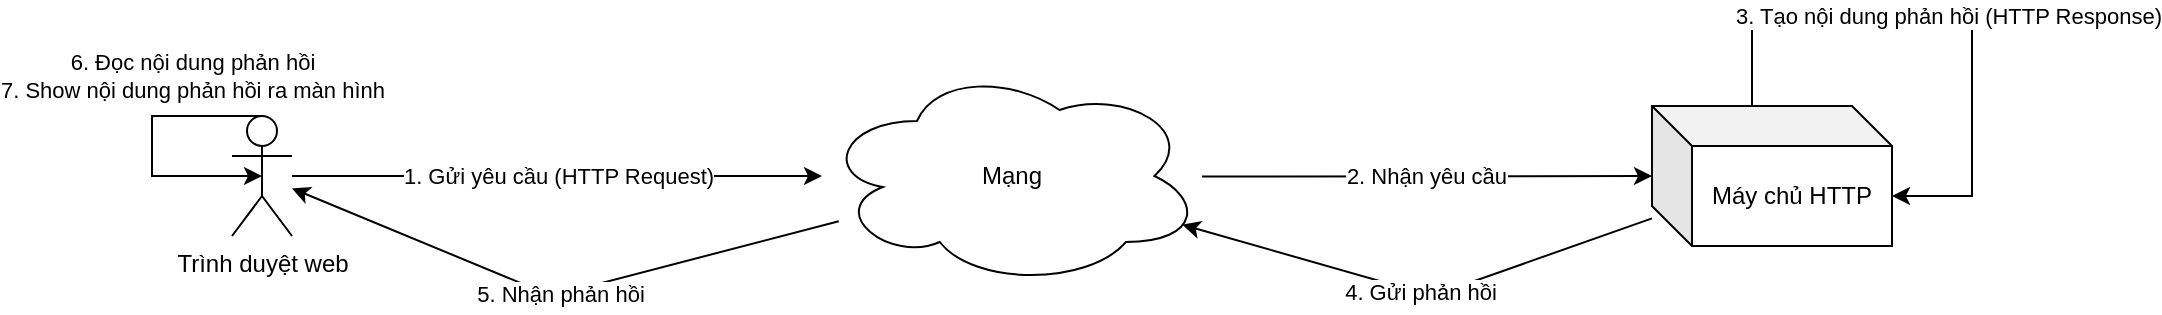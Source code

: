 <mxfile version="24.0.4" type="device" pages="4">
  <diagram id="BE0j2r4Lm2kILvL6eKiS" name="HTTP">
    <mxGraphModel dx="1235" dy="740" grid="1" gridSize="10" guides="1" tooltips="1" connect="1" arrows="1" fold="1" page="1" pageScale="1" pageWidth="850" pageHeight="1100" math="0" shadow="0">
      <root>
        <mxCell id="0" />
        <mxCell id="1" parent="0" />
        <mxCell id="H0hOAZvOnUiBrbu-XXL3-1" value="Trình duyệt web" style="shape=umlActor;verticalLabelPosition=bottom;verticalAlign=top;html=1;outlineConnect=0;" vertex="1" parent="1">
          <mxGeometry x="130" y="210" width="30" height="60" as="geometry" />
        </mxCell>
        <mxCell id="H0hOAZvOnUiBrbu-XXL3-2" value="Mạng" style="ellipse;shape=cloud;whiteSpace=wrap;html=1;" vertex="1" parent="1">
          <mxGeometry x="425" y="185" width="190" height="110" as="geometry" />
        </mxCell>
        <mxCell id="H0hOAZvOnUiBrbu-XXL3-3" value="Máy chủ HTTP" style="shape=cube;whiteSpace=wrap;html=1;boundedLbl=1;backgroundOutline=1;darkOpacity=0.05;darkOpacity2=0.1;" vertex="1" parent="1">
          <mxGeometry x="840" y="205" width="120" height="70" as="geometry" />
        </mxCell>
        <mxCell id="H0hOAZvOnUiBrbu-XXL3-4" value="1. Gửi yêu cầu (HTTP Request)" style="endArrow=classic;html=1;rounded=0;" edge="1" parent="1" source="H0hOAZvOnUiBrbu-XXL3-1" target="H0hOAZvOnUiBrbu-XXL3-2">
          <mxGeometry width="50" height="50" relative="1" as="geometry">
            <mxPoint x="400" y="200" as="sourcePoint" />
            <mxPoint x="450" y="150" as="targetPoint" />
          </mxGeometry>
        </mxCell>
        <mxCell id="H0hOAZvOnUiBrbu-XXL3-5" value="2. Nhận yêu cầu" style="endArrow=classic;html=1;rounded=0;" edge="1" parent="1" source="H0hOAZvOnUiBrbu-XXL3-2" target="H0hOAZvOnUiBrbu-XXL3-3">
          <mxGeometry width="50" height="50" relative="1" as="geometry">
            <mxPoint x="540" y="190" as="sourcePoint" />
            <mxPoint x="590" y="140" as="targetPoint" />
          </mxGeometry>
        </mxCell>
        <mxCell id="H0hOAZvOnUiBrbu-XXL3-6" value="3. Tạo nội dung phản hồi (HTTP Response)" style="endArrow=classic;html=1;rounded=0;entryX=0;entryY=0;entryDx=120;entryDy=45;entryPerimeter=0;exitX=0;exitY=0;exitDx=50;exitDy=0;exitPerimeter=0;" edge="1" parent="1" source="H0hOAZvOnUiBrbu-XXL3-3" target="H0hOAZvOnUiBrbu-XXL3-3">
          <mxGeometry width="50" height="50" relative="1" as="geometry">
            <mxPoint x="860" y="120" as="sourcePoint" />
            <mxPoint x="910" y="70" as="targetPoint" />
            <Array as="points">
              <mxPoint x="890" y="160" />
              <mxPoint x="1000" y="160" />
              <mxPoint x="1000" y="250" />
            </Array>
          </mxGeometry>
        </mxCell>
        <mxCell id="H0hOAZvOnUiBrbu-XXL3-7" value="4. Gửi phản hồi" style="endArrow=classic;html=1;rounded=0;" edge="1" parent="1" source="H0hOAZvOnUiBrbu-XXL3-3" target="H0hOAZvOnUiBrbu-XXL3-2">
          <mxGeometry width="50" height="50" relative="1" as="geometry">
            <mxPoint x="680" y="220" as="sourcePoint" />
            <mxPoint x="730" y="170" as="targetPoint" />
            <Array as="points">
              <mxPoint x="730" y="300" />
            </Array>
          </mxGeometry>
        </mxCell>
        <mxCell id="H0hOAZvOnUiBrbu-XXL3-8" value="5. Nhận phản hồi" style="endArrow=classic;html=1;rounded=0;" edge="1" parent="1" source="H0hOAZvOnUiBrbu-XXL3-2" target="H0hOAZvOnUiBrbu-XXL3-1">
          <mxGeometry width="50" height="50" relative="1" as="geometry">
            <mxPoint x="400" y="250" as="sourcePoint" />
            <mxPoint x="450" y="200" as="targetPoint" />
            <Array as="points">
              <mxPoint x="290" y="300" />
            </Array>
          </mxGeometry>
        </mxCell>
        <mxCell id="H0hOAZvOnUiBrbu-XXL3-9" value="6. Đọc nội dung phản hồi&lt;div&gt;7. Show nội dung phản hồi ra màn hình&lt;/div&gt;" style="endArrow=classic;html=1;rounded=0;exitX=0.5;exitY=0;exitDx=0;exitDy=0;exitPerimeter=0;entryX=0.5;entryY=0.5;entryDx=0;entryDy=0;entryPerimeter=0;" edge="1" parent="1" source="H0hOAZvOnUiBrbu-XXL3-1" target="H0hOAZvOnUiBrbu-XXL3-1">
          <mxGeometry x="-0.5" y="-20" width="50" height="50" relative="1" as="geometry">
            <mxPoint x="330" y="250" as="sourcePoint" />
            <mxPoint x="380" y="200" as="targetPoint" />
            <Array as="points">
              <mxPoint x="90" y="210" />
              <mxPoint x="90" y="240" />
            </Array>
            <mxPoint as="offset" />
          </mxGeometry>
        </mxCell>
      </root>
    </mxGraphModel>
  </diagram>
  <diagram id="4jxu6Z6Tkr9iP1p9Wkg9" name="JavaEE">
    <mxGraphModel dx="875" dy="524" grid="1" gridSize="10" guides="1" tooltips="1" connect="1" arrows="1" fold="1" page="1" pageScale="1" pageWidth="850" pageHeight="1100" math="0" shadow="0">
      <root>
        <mxCell id="0" />
        <mxCell id="1" parent="0" />
        <mxCell id="LNMYyl7ZYqf6SEyCVHIO-1" value="JavaEE" style="rounded=0;whiteSpace=wrap;html=1;" vertex="1" parent="1">
          <mxGeometry x="365" y="160" width="120" height="60" as="geometry" />
        </mxCell>
        <mxCell id="LNMYyl7ZYqf6SEyCVHIO-2" value="JavaEE Container" style="rounded=0;whiteSpace=wrap;html=1;" vertex="1" parent="1">
          <mxGeometry x="210" y="340" width="120" height="60" as="geometry" />
        </mxCell>
        <mxCell id="LNMYyl7ZYqf6SEyCVHIO-3" value="" style="endArrow=classic;html=1;rounded=0;" edge="1" parent="1" source="LNMYyl7ZYqf6SEyCVHIO-1" target="LNMYyl7ZYqf6SEyCVHIO-2">
          <mxGeometry width="50" height="50" relative="1" as="geometry">
            <mxPoint x="390" y="350" as="sourcePoint" />
            <mxPoint x="440" y="300" as="targetPoint" />
          </mxGeometry>
        </mxCell>
        <mxCell id="LNMYyl7ZYqf6SEyCVHIO-4" value="JavaEE Application" style="rounded=0;whiteSpace=wrap;html=1;" vertex="1" parent="1">
          <mxGeometry x="500" y="340" width="120" height="60" as="geometry" />
        </mxCell>
        <mxCell id="LNMYyl7ZYqf6SEyCVHIO-5" value="" style="endArrow=classic;html=1;rounded=0;" edge="1" parent="1" source="LNMYyl7ZYqf6SEyCVHIO-1" target="LNMYyl7ZYqf6SEyCVHIO-4">
          <mxGeometry width="50" height="50" relative="1" as="geometry">
            <mxPoint x="390" y="350" as="sourcePoint" />
            <mxPoint x="440" y="300" as="targetPoint" />
          </mxGeometry>
        </mxCell>
        <mxCell id="LNMYyl7ZYqf6SEyCVHIO-6" value="Thực thi" style="endArrow=classic;html=1;rounded=0;" edge="1" parent="1" source="LNMYyl7ZYqf6SEyCVHIO-2" target="LNMYyl7ZYqf6SEyCVHIO-4">
          <mxGeometry width="50" height="50" relative="1" as="geometry">
            <mxPoint x="410" y="280" as="sourcePoint" />
            <mxPoint x="460" y="230" as="targetPoint" />
          </mxGeometry>
        </mxCell>
      </root>
    </mxGraphModel>
  </diagram>
  <diagram name="Apache Tomcat" id="xl3Wci44Y08lG5HK9XTW">
    <mxGraphModel dx="1050" dy="629" grid="1" gridSize="10" guides="1" tooltips="1" connect="1" arrows="1" fold="1" page="1" pageScale="1" pageWidth="850" pageHeight="1100" math="0" shadow="0">
      <root>
        <mxCell id="ptEQHaKpG_7TePYFlzf0-0" />
        <mxCell id="ptEQHaKpG_7TePYFlzf0-1" parent="ptEQHaKpG_7TePYFlzf0-0" />
        <mxCell id="ptEQHaKpG_7TePYFlzf0-2" value="JavaEE" style="rounded=0;whiteSpace=wrap;html=1;" vertex="1" parent="ptEQHaKpG_7TePYFlzf0-1">
          <mxGeometry x="365" y="160" width="120" height="60" as="geometry" />
        </mxCell>
        <mxCell id="ptEQHaKpG_7TePYFlzf0-3" value="JavaEE Container" style="rounded=0;whiteSpace=wrap;html=1;" vertex="1" parent="ptEQHaKpG_7TePYFlzf0-1">
          <mxGeometry x="210" y="340" width="120" height="60" as="geometry" />
        </mxCell>
        <mxCell id="ptEQHaKpG_7TePYFlzf0-4" value="" style="endArrow=classic;html=1;rounded=0;" edge="1" parent="ptEQHaKpG_7TePYFlzf0-1" source="ptEQHaKpG_7TePYFlzf0-2" target="ptEQHaKpG_7TePYFlzf0-3">
          <mxGeometry width="50" height="50" relative="1" as="geometry">
            <mxPoint x="390" y="350" as="sourcePoint" />
            <mxPoint x="440" y="300" as="targetPoint" />
          </mxGeometry>
        </mxCell>
        <mxCell id="ptEQHaKpG_7TePYFlzf0-5" value="JavaEE Application" style="rounded=0;whiteSpace=wrap;html=1;" vertex="1" parent="ptEQHaKpG_7TePYFlzf0-1">
          <mxGeometry x="500" y="340" width="120" height="60" as="geometry" />
        </mxCell>
        <mxCell id="ptEQHaKpG_7TePYFlzf0-6" value="" style="endArrow=classic;html=1;rounded=0;" edge="1" parent="ptEQHaKpG_7TePYFlzf0-1" source="ptEQHaKpG_7TePYFlzf0-2" target="ptEQHaKpG_7TePYFlzf0-5">
          <mxGeometry width="50" height="50" relative="1" as="geometry">
            <mxPoint x="390" y="350" as="sourcePoint" />
            <mxPoint x="440" y="300" as="targetPoint" />
          </mxGeometry>
        </mxCell>
        <mxCell id="ZUTtYpEBGeUqTKrPbgvc-0" value="Apache" style="rounded=0;whiteSpace=wrap;html=1;" vertex="1" parent="ptEQHaKpG_7TePYFlzf0-1">
          <mxGeometry x="365" y="640" width="120" height="60" as="geometry" />
        </mxCell>
        <mxCell id="ZUTtYpEBGeUqTKrPbgvc-1" value="Tomcat Container" style="rounded=0;whiteSpace=wrap;html=1;" vertex="1" parent="ptEQHaKpG_7TePYFlzf0-1">
          <mxGeometry x="210" y="500" width="120" height="60" as="geometry" />
        </mxCell>
        <mxCell id="ZUTtYpEBGeUqTKrPbgvc-2" value="Apache HTTP Server" style="rounded=0;whiteSpace=wrap;html=1;" vertex="1" parent="ptEQHaKpG_7TePYFlzf0-1">
          <mxGeometry x="500" y="500" width="120" height="60" as="geometry" />
        </mxCell>
        <mxCell id="ZUTtYpEBGeUqTKrPbgvc-3" value="" style="endArrow=classic;html=1;rounded=0;" edge="1" parent="ptEQHaKpG_7TePYFlzf0-1" source="ZUTtYpEBGeUqTKrPbgvc-0" target="ZUTtYpEBGeUqTKrPbgvc-1">
          <mxGeometry width="50" height="50" relative="1" as="geometry">
            <mxPoint x="390" y="460" as="sourcePoint" />
            <mxPoint x="440" y="410" as="targetPoint" />
          </mxGeometry>
        </mxCell>
        <mxCell id="ZUTtYpEBGeUqTKrPbgvc-4" value="" style="endArrow=classic;html=1;rounded=0;" edge="1" parent="ptEQHaKpG_7TePYFlzf0-1" source="ZUTtYpEBGeUqTKrPbgvc-0" target="ZUTtYpEBGeUqTKrPbgvc-2">
          <mxGeometry width="50" height="50" relative="1" as="geometry">
            <mxPoint x="390" y="460" as="sourcePoint" />
            <mxPoint x="440" y="410" as="targetPoint" />
          </mxGeometry>
        </mxCell>
        <mxCell id="ZUTtYpEBGeUqTKrPbgvc-5" value="Triển khai" style="endArrow=classic;html=1;rounded=0;" edge="1" parent="ptEQHaKpG_7TePYFlzf0-1" source="ZUTtYpEBGeUqTKrPbgvc-1" target="ptEQHaKpG_7TePYFlzf0-3">
          <mxGeometry width="50" height="50" relative="1" as="geometry">
            <mxPoint x="390" y="560" as="sourcePoint" />
            <mxPoint x="440" y="510" as="targetPoint" />
          </mxGeometry>
        </mxCell>
        <mxCell id="ZUTtYpEBGeUqTKrPbgvc-6" value="Thực thi" style="endArrow=classic;html=1;rounded=0;" edge="1" parent="ptEQHaKpG_7TePYFlzf0-1" source="ZUTtYpEBGeUqTKrPbgvc-1" target="ptEQHaKpG_7TePYFlzf0-5">
          <mxGeometry width="50" height="50" relative="1" as="geometry">
            <mxPoint x="410" y="280" as="sourcePoint" />
            <mxPoint x="460" y="230" as="targetPoint" />
          </mxGeometry>
        </mxCell>
        <mxCell id="ZUTtYpEBGeUqTKrPbgvc-7" value="Thực thi" style="endArrow=classic;html=1;rounded=0;" edge="1" parent="ptEQHaKpG_7TePYFlzf0-1" source="ptEQHaKpG_7TePYFlzf0-3" target="ptEQHaKpG_7TePYFlzf0-5">
          <mxGeometry width="50" height="50" relative="1" as="geometry">
            <mxPoint x="410" y="280" as="sourcePoint" />
            <mxPoint x="460" y="230" as="targetPoint" />
          </mxGeometry>
        </mxCell>
      </root>
    </mxGraphModel>
  </diagram>
  <diagram name="Servlet" id="9DTkj44-Q8ck7W-l078X">
    <mxGraphModel dx="1500" dy="899" grid="1" gridSize="10" guides="1" tooltips="1" connect="1" arrows="1" fold="1" page="1" pageScale="1" pageWidth="850" pageHeight="1100" math="0" shadow="0">
      <root>
        <mxCell id="BRgnJ0PHQMTPJbR9eP97-0" />
        <mxCell id="BRgnJ0PHQMTPJbR9eP97-1" parent="BRgnJ0PHQMTPJbR9eP97-0" />
        <mxCell id="uJZphUykILN5ftCnCod7-1" value="Trình duyệt web" style="shape=umlActor;verticalLabelPosition=bottom;verticalAlign=top;html=1;outlineConnect=0;" vertex="1" parent="BRgnJ0PHQMTPJbR9eP97-1">
          <mxGeometry x="50" y="260" width="30" height="60" as="geometry" />
        </mxCell>
        <mxCell id="uJZphUykILN5ftCnCod7-2" value="Mạng" style="ellipse;shape=cloud;whiteSpace=wrap;html=1;" vertex="1" parent="BRgnJ0PHQMTPJbR9eP97-1">
          <mxGeometry x="310" y="247.5" width="165" height="85" as="geometry" />
        </mxCell>
        <mxCell id="uJZphUykILN5ftCnCod7-3" value="1. Gửi yêu cầu" style="endArrow=classic;html=1;rounded=0;" edge="1" parent="BRgnJ0PHQMTPJbR9eP97-1" source="uJZphUykILN5ftCnCod7-1" target="uJZphUykILN5ftCnCod7-2">
          <mxGeometry width="50" height="50" relative="1" as="geometry">
            <mxPoint x="300" y="260" as="sourcePoint" />
            <mxPoint x="350" y="210" as="targetPoint" />
          </mxGeometry>
        </mxCell>
        <mxCell id="uJZphUykILN5ftCnCod7-4" value="Apache HTTP Server" style="shape=cube;whiteSpace=wrap;html=1;boundedLbl=1;backgroundOutline=1;darkOpacity=0.05;darkOpacity2=0.1;" vertex="1" parent="BRgnJ0PHQMTPJbR9eP97-1">
          <mxGeometry x="640" y="247.5" width="120" height="80" as="geometry" />
        </mxCell>
        <mxCell id="uJZphUykILN5ftCnCod7-5" value="2. Nhận yêu cầu" style="endArrow=classic;html=1;rounded=0;" edge="1" parent="BRgnJ0PHQMTPJbR9eP97-1" source="uJZphUykILN5ftCnCod7-2" target="uJZphUykILN5ftCnCod7-4">
          <mxGeometry width="50" height="50" relative="1" as="geometry">
            <mxPoint x="510" y="260" as="sourcePoint" />
            <mxPoint x="560" y="210" as="targetPoint" />
          </mxGeometry>
        </mxCell>
        <mxCell id="uJZphUykILN5ftCnCod7-6" value="JavaEE Application (Ứng dụng của chúng ta)" style="swimlane;whiteSpace=wrap;html=1;startSize=20;" vertex="1" parent="BRgnJ0PHQMTPJbR9eP97-1">
          <mxGeometry y="540" width="420" height="350" as="geometry" />
        </mxCell>
        <mxCell id="uJZphUykILN5ftCnCod7-10" value="Servlet" style="rounded=0;whiteSpace=wrap;html=1;" vertex="1" parent="uJZphUykILN5ftCnCod7-6">
          <mxGeometry x="150" y="145" width="120" height="60" as="geometry" />
        </mxCell>
        <mxCell id="uJZphUykILN5ftCnCod7-12" value="5. Xử lý Back-end&lt;div&gt;6. Tạo nội dung phản hồi&lt;/div&gt;" style="endArrow=classic;html=1;rounded=0;exitX=0.5;exitY=0;exitDx=0;exitDy=0;entryX=0;entryY=0.5;entryDx=0;entryDy=0;" edge="1" parent="uJZphUykILN5ftCnCod7-6" source="uJZphUykILN5ftCnCod7-10" target="uJZphUykILN5ftCnCod7-10">
          <mxGeometry width="50" height="50" relative="1" as="geometry">
            <mxPoint x="290" y="60" as="sourcePoint" />
            <mxPoint x="340" y="10" as="targetPoint" />
            <Array as="points">
              <mxPoint x="210" y="100" />
              <mxPoint x="110" y="100" />
              <mxPoint x="110" y="175" />
            </Array>
          </mxGeometry>
        </mxCell>
        <mxCell id="uJZphUykILN5ftCnCod7-8" value="Tomcat Container" style="shape=cube;whiteSpace=wrap;html=1;boundedLbl=1;backgroundOutline=1;darkOpacity=0.05;darkOpacity2=0.1;" vertex="1" parent="BRgnJ0PHQMTPJbR9eP97-1">
          <mxGeometry x="640" y="675" width="120" height="80" as="geometry" />
        </mxCell>
        <mxCell id="uJZphUykILN5ftCnCod7-9" value="3. Chuyển tiếp yêu cầu đến" style="endArrow=classic;html=1;rounded=0;" edge="1" parent="BRgnJ0PHQMTPJbR9eP97-1" source="uJZphUykILN5ftCnCod7-4" target="uJZphUykILN5ftCnCod7-8">
          <mxGeometry width="50" height="50" relative="1" as="geometry">
            <mxPoint x="530" y="540" as="sourcePoint" />
            <mxPoint x="580" y="490" as="targetPoint" />
          </mxGeometry>
        </mxCell>
        <mxCell id="uJZphUykILN5ftCnCod7-11" value="4. Gọi doGet() hoặc doPost()" style="endArrow=classic;html=1;rounded=0;" edge="1" parent="BRgnJ0PHQMTPJbR9eP97-1" source="uJZphUykILN5ftCnCod7-8" target="uJZphUykILN5ftCnCod7-10">
          <mxGeometry width="50" height="50" relative="1" as="geometry">
            <mxPoint x="420" y="650" as="sourcePoint" />
            <mxPoint x="470" y="600" as="targetPoint" />
          </mxGeometry>
        </mxCell>
        <mxCell id="uJZphUykILN5ftCnCod7-13" value="7. Trả nội dung phản hồi về" style="endArrow=classic;html=1;rounded=0;" edge="1" parent="BRgnJ0PHQMTPJbR9eP97-1" source="uJZphUykILN5ftCnCod7-10" target="uJZphUykILN5ftCnCod7-8">
          <mxGeometry width="50" height="50" relative="1" as="geometry">
            <mxPoint x="290" y="600" as="sourcePoint" />
            <mxPoint x="340" y="550" as="targetPoint" />
            <Array as="points">
              <mxPoint x="460" y="760" />
            </Array>
          </mxGeometry>
        </mxCell>
        <mxCell id="uJZphUykILN5ftCnCod7-14" value="8. Tạo phản hồi HTTP&lt;div&gt;từ nội dung trả ra của Servlet&lt;/div&gt;" style="endArrow=classic;html=1;rounded=0;entryX=0;entryY=0;entryDx=120;entryDy=50;entryPerimeter=0;exitX=0;exitY=0;exitDx=100;exitDy=0;exitPerimeter=0;" edge="1" parent="BRgnJ0PHQMTPJbR9eP97-1" source="uJZphUykILN5ftCnCod7-8" target="uJZphUykILN5ftCnCod7-8">
          <mxGeometry width="50" height="50" relative="1" as="geometry">
            <mxPoint x="710" y="550" as="sourcePoint" />
            <mxPoint x="760" y="500" as="targetPoint" />
            <Array as="points">
              <mxPoint x="740" y="630" />
              <mxPoint x="870" y="630" />
              <mxPoint x="870" y="725" />
            </Array>
          </mxGeometry>
        </mxCell>
        <mxCell id="uJZphUykILN5ftCnCod7-15" value="9. Gửi phản hồi về" style="endArrow=classic;html=1;rounded=0;" edge="1" parent="BRgnJ0PHQMTPJbR9eP97-1" source="uJZphUykILN5ftCnCod7-8" target="uJZphUykILN5ftCnCod7-4">
          <mxGeometry width="50" height="50" relative="1" as="geometry">
            <mxPoint x="710" y="530" as="sourcePoint" />
            <mxPoint x="760" y="480" as="targetPoint" />
            <Array as="points">
              <mxPoint x="570" y="480" />
            </Array>
          </mxGeometry>
        </mxCell>
        <mxCell id="uJZphUykILN5ftCnCod7-16" value="10. Chuyển tiếp phản hồi về trình duyệt" style="endArrow=classic;html=1;rounded=0;" edge="1" parent="BRgnJ0PHQMTPJbR9eP97-1" source="uJZphUykILN5ftCnCod7-4" target="uJZphUykILN5ftCnCod7-2">
          <mxGeometry width="50" height="50" relative="1" as="geometry">
            <mxPoint x="460" y="310" as="sourcePoint" />
            <mxPoint x="510" y="260" as="targetPoint" />
            <Array as="points">
              <mxPoint x="560" y="220" />
            </Array>
          </mxGeometry>
        </mxCell>
        <mxCell id="uJZphUykILN5ftCnCod7-17" value="11. Nhận phản hồi" style="endArrow=classic;html=1;rounded=0;" edge="1" parent="BRgnJ0PHQMTPJbR9eP97-1" source="uJZphUykILN5ftCnCod7-2" target="uJZphUykILN5ftCnCod7-1">
          <mxGeometry width="50" height="50" relative="1" as="geometry">
            <mxPoint x="240" y="330" as="sourcePoint" />
            <mxPoint x="290" y="280" as="targetPoint" />
            <Array as="points">
              <mxPoint x="190" y="330" />
            </Array>
          </mxGeometry>
        </mxCell>
      </root>
    </mxGraphModel>
  </diagram>
</mxfile>
